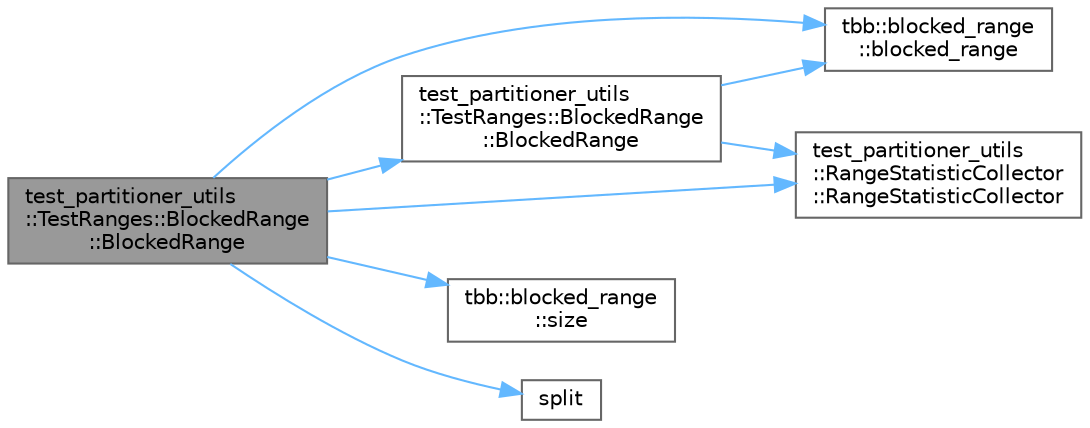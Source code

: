 digraph "test_partitioner_utils::TestRanges::BlockedRange::BlockedRange"
{
 // LATEX_PDF_SIZE
  bgcolor="transparent";
  edge [fontname=Helvetica,fontsize=10,labelfontname=Helvetica,labelfontsize=10];
  node [fontname=Helvetica,fontsize=10,shape=box,height=0.2,width=0.4];
  rankdir="LR";
  Node1 [id="Node000001",label="test_partitioner_utils\l::TestRanges::BlockedRange\l::BlockedRange",height=0.2,width=0.4,color="gray40", fillcolor="grey60", style="filled", fontcolor="black",tooltip=" "];
  Node1 -> Node2 [id="edge1_Node000001_Node000002",color="steelblue1",style="solid",tooltip=" "];
  Node2 [id="Node000002",label="tbb::blocked_range\l::blocked_range",height=0.2,width=0.4,color="grey40", fillcolor="white", style="filled",URL="$classtbb_1_1blocked__range.html#a49a97576004711b7159170fcaf488e4e",tooltip="Construct range over half-open interval [begin,end), with the given grainsize."];
  Node1 -> Node3 [id="edge2_Node000001_Node000003",color="steelblue1",style="solid",tooltip=" "];
  Node3 [id="Node000003",label="test_partitioner_utils\l::TestRanges::BlockedRange\l::BlockedRange",height=0.2,width=0.4,color="grey40", fillcolor="white", style="filled",URL="$classtest__partitioner__utils_1_1_test_ranges_1_1_blocked_range.html#a99638008f0ca409a3a52cdff0130a97d",tooltip=" "];
  Node3 -> Node2 [id="edge3_Node000003_Node000002",color="steelblue1",style="solid",tooltip=" "];
  Node3 -> Node4 [id="edge4_Node000003_Node000004",color="steelblue1",style="solid",tooltip=" "];
  Node4 [id="Node000004",label="test_partitioner_utils\l::RangeStatisticCollector\l::RangeStatisticCollector",height=0.2,width=0.4,color="grey40", fillcolor="white", style="filled",URL="$classtest__partitioner__utils_1_1_range_statistic_collector.html#aacc75fe8ff6656f3c8d958b0ee2e17cf",tooltip=" "];
  Node1 -> Node4 [id="edge5_Node000001_Node000004",color="steelblue1",style="solid",tooltip=" "];
  Node1 -> Node5 [id="edge6_Node000001_Node000005",color="steelblue1",style="solid",tooltip=" "];
  Node5 [id="Node000005",label="tbb::blocked_range\l::size",height=0.2,width=0.4,color="grey40", fillcolor="white", style="filled",URL="$classtbb_1_1blocked__range.html#a2435b3796972b10f1e9b8e969efa1296",tooltip="Size of the range"];
  Node1 -> Node6 [id="edge7_Node000001_Node000006",color="steelblue1",style="solid",tooltip=" "];
  Node6 [id="Node000006",label="split",height=0.2,width=0.4,color="grey40", fillcolor="white", style="filled",URL="$dff__run_8cpp.html#a0711bc625a1e6944ca62107b5847365f",tooltip=" "];
}
